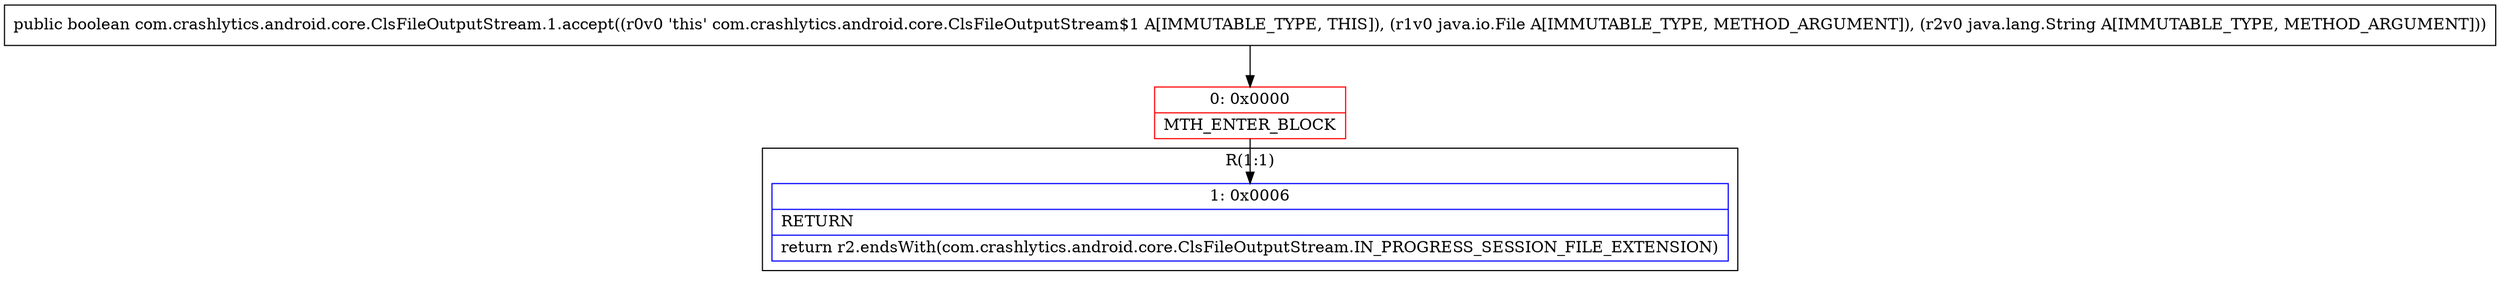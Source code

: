 digraph "CFG forcom.crashlytics.android.core.ClsFileOutputStream.1.accept(Ljava\/io\/File;Ljava\/lang\/String;)Z" {
subgraph cluster_Region_566551843 {
label = "R(1:1)";
node [shape=record,color=blue];
Node_1 [shape=record,label="{1\:\ 0x0006|RETURN\l|return r2.endsWith(com.crashlytics.android.core.ClsFileOutputStream.IN_PROGRESS_SESSION_FILE_EXTENSION)\l}"];
}
Node_0 [shape=record,color=red,label="{0\:\ 0x0000|MTH_ENTER_BLOCK\l}"];
MethodNode[shape=record,label="{public boolean com.crashlytics.android.core.ClsFileOutputStream.1.accept((r0v0 'this' com.crashlytics.android.core.ClsFileOutputStream$1 A[IMMUTABLE_TYPE, THIS]), (r1v0 java.io.File A[IMMUTABLE_TYPE, METHOD_ARGUMENT]), (r2v0 java.lang.String A[IMMUTABLE_TYPE, METHOD_ARGUMENT])) }"];
MethodNode -> Node_0;
Node_0 -> Node_1;
}

